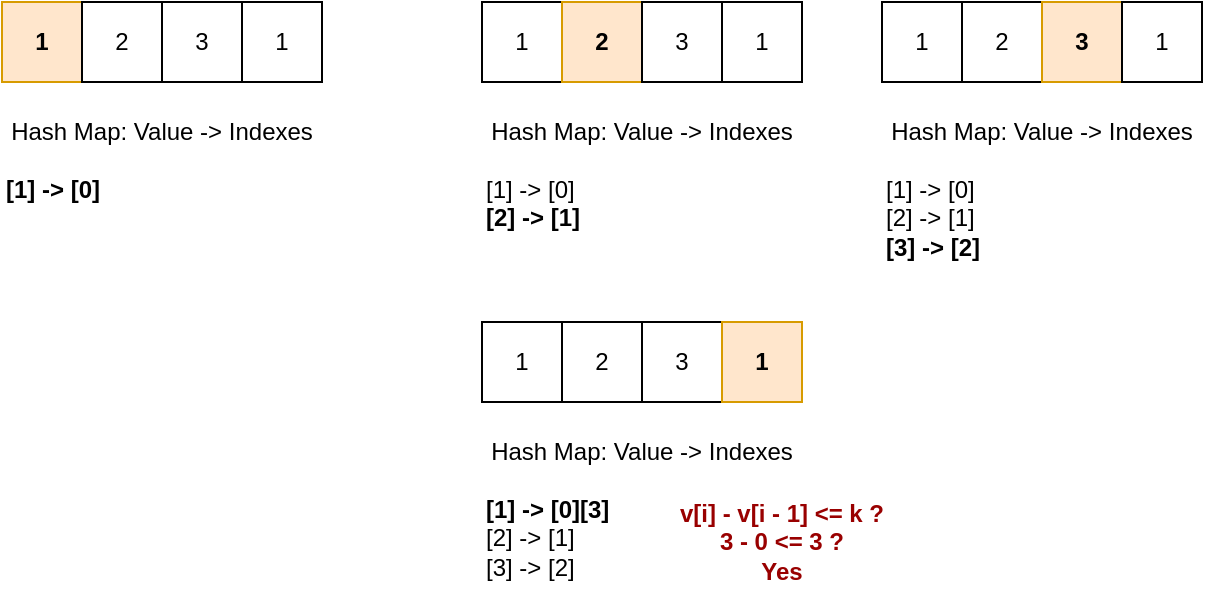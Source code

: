 <mxfile version="20.3.0" type="device"><diagram id="3q1bpfzdQmUCi4Tfd8VX" name="Page-1"><mxGraphModel dx="1422" dy="865" grid="1" gridSize="10" guides="1" tooltips="1" connect="1" arrows="1" fold="1" page="1" pageScale="1" pageWidth="850" pageHeight="1100" math="0" shadow="0"><root><mxCell id="0"/><mxCell id="1" parent="0"/><mxCell id="z_UJgKmFMyaWLJ_QiE9j-2" value="1" style="rounded=0;whiteSpace=wrap;html=1;fillColor=#ffe6cc;strokeColor=#d79b00;fontStyle=1" vertex="1" parent="1"><mxGeometry x="80" y="40" width="40" height="40" as="geometry"/></mxCell><mxCell id="z_UJgKmFMyaWLJ_QiE9j-3" value="2" style="rounded=0;whiteSpace=wrap;html=1;" vertex="1" parent="1"><mxGeometry x="120" y="40" width="40" height="40" as="geometry"/></mxCell><mxCell id="z_UJgKmFMyaWLJ_QiE9j-4" value="3" style="rounded=0;whiteSpace=wrap;html=1;" vertex="1" parent="1"><mxGeometry x="160" y="40" width="40" height="40" as="geometry"/></mxCell><mxCell id="z_UJgKmFMyaWLJ_QiE9j-5" value="1" style="rounded=0;whiteSpace=wrap;html=1;" vertex="1" parent="1"><mxGeometry x="200" y="40" width="40" height="40" as="geometry"/></mxCell><mxCell id="z_UJgKmFMyaWLJ_QiE9j-6" value="&lt;b&gt;[1] -&amp;gt; [0]&lt;/b&gt;" style="text;html=1;strokeColor=none;fillColor=none;align=left;verticalAlign=top;whiteSpace=wrap;rounded=0;horizontal=1;" vertex="1" parent="1"><mxGeometry x="80" y="120" width="60" height="60" as="geometry"/></mxCell><mxCell id="z_UJgKmFMyaWLJ_QiE9j-7" value="Hash Map: Value -&amp;gt; Indexes" style="text;html=1;strokeColor=none;fillColor=none;align=center;verticalAlign=middle;whiteSpace=wrap;rounded=0;" vertex="1" parent="1"><mxGeometry x="80" y="90" width="160" height="30" as="geometry"/></mxCell><mxCell id="z_UJgKmFMyaWLJ_QiE9j-8" value="1" style="rounded=0;whiteSpace=wrap;html=1;" vertex="1" parent="1"><mxGeometry x="320" y="40" width="40" height="40" as="geometry"/></mxCell><mxCell id="z_UJgKmFMyaWLJ_QiE9j-9" value="2" style="rounded=0;whiteSpace=wrap;html=1;fillColor=#ffe6cc;strokeColor=#d79b00;fontStyle=1" vertex="1" parent="1"><mxGeometry x="360" y="40" width="40" height="40" as="geometry"/></mxCell><mxCell id="z_UJgKmFMyaWLJ_QiE9j-10" value="3" style="rounded=0;whiteSpace=wrap;html=1;" vertex="1" parent="1"><mxGeometry x="400" y="40" width="40" height="40" as="geometry"/></mxCell><mxCell id="z_UJgKmFMyaWLJ_QiE9j-11" value="1" style="rounded=0;whiteSpace=wrap;html=1;" vertex="1" parent="1"><mxGeometry x="440" y="40" width="40" height="40" as="geometry"/></mxCell><mxCell id="z_UJgKmFMyaWLJ_QiE9j-12" value="[1] -&amp;gt; [0]&lt;br&gt;&lt;b&gt;[2] -&amp;gt; [1]&lt;/b&gt;" style="text;html=1;strokeColor=none;fillColor=none;align=left;verticalAlign=top;whiteSpace=wrap;rounded=0;" vertex="1" parent="1"><mxGeometry x="320" y="120" width="60" height="60" as="geometry"/></mxCell><mxCell id="z_UJgKmFMyaWLJ_QiE9j-13" value="Hash Map: Value -&amp;gt; Indexes" style="text;html=1;strokeColor=none;fillColor=none;align=center;verticalAlign=middle;whiteSpace=wrap;rounded=0;" vertex="1" parent="1"><mxGeometry x="320" y="90" width="160" height="30" as="geometry"/></mxCell><mxCell id="z_UJgKmFMyaWLJ_QiE9j-26" value="1" style="rounded=0;whiteSpace=wrap;html=1;" vertex="1" parent="1"><mxGeometry x="520" y="40" width="40" height="40" as="geometry"/></mxCell><mxCell id="z_UJgKmFMyaWLJ_QiE9j-27" value="2" style="rounded=0;whiteSpace=wrap;html=1;" vertex="1" parent="1"><mxGeometry x="560" y="40" width="40" height="40" as="geometry"/></mxCell><mxCell id="z_UJgKmFMyaWLJ_QiE9j-28" value="3" style="rounded=0;whiteSpace=wrap;html=1;fillColor=#ffe6cc;strokeColor=#d79b00;fontStyle=1" vertex="1" parent="1"><mxGeometry x="600" y="40" width="40" height="40" as="geometry"/></mxCell><mxCell id="z_UJgKmFMyaWLJ_QiE9j-29" value="1" style="rounded=0;whiteSpace=wrap;html=1;" vertex="1" parent="1"><mxGeometry x="640" y="40" width="40" height="40" as="geometry"/></mxCell><mxCell id="z_UJgKmFMyaWLJ_QiE9j-30" value="[1] -&amp;gt; [0]&lt;br&gt;[2] -&amp;gt; [1]&lt;br&gt;&lt;b&gt;[3] -&amp;gt; [2]&lt;/b&gt;" style="text;html=1;strokeColor=none;fillColor=none;align=left;verticalAlign=top;whiteSpace=wrap;rounded=0;" vertex="1" parent="1"><mxGeometry x="520" y="120" width="60" height="60" as="geometry"/></mxCell><mxCell id="z_UJgKmFMyaWLJ_QiE9j-31" value="Hash Map: Value -&amp;gt; Indexes" style="text;html=1;strokeColor=none;fillColor=none;align=center;verticalAlign=middle;whiteSpace=wrap;rounded=0;" vertex="1" parent="1"><mxGeometry x="520" y="90" width="160" height="30" as="geometry"/></mxCell><mxCell id="z_UJgKmFMyaWLJ_QiE9j-32" value="1" style="rounded=0;whiteSpace=wrap;html=1;" vertex="1" parent="1"><mxGeometry x="320" y="200" width="40" height="40" as="geometry"/></mxCell><mxCell id="z_UJgKmFMyaWLJ_QiE9j-33" value="2" style="rounded=0;whiteSpace=wrap;html=1;" vertex="1" parent="1"><mxGeometry x="360" y="200" width="40" height="40" as="geometry"/></mxCell><mxCell id="z_UJgKmFMyaWLJ_QiE9j-34" value="3" style="rounded=0;whiteSpace=wrap;html=1;fontStyle=0" vertex="1" parent="1"><mxGeometry x="400" y="200" width="40" height="40" as="geometry"/></mxCell><mxCell id="z_UJgKmFMyaWLJ_QiE9j-35" value="1" style="rounded=0;whiteSpace=wrap;html=1;fontStyle=1;fillColor=#ffe6cc;strokeColor=#d79b00;" vertex="1" parent="1"><mxGeometry x="440" y="200" width="40" height="40" as="geometry"/></mxCell><mxCell id="z_UJgKmFMyaWLJ_QiE9j-36" value="&lt;b&gt;[1] -&amp;gt; [0][3]&lt;/b&gt;&lt;br&gt;[2] -&amp;gt; [1]&lt;br&gt;[3] -&amp;gt; [2]" style="text;html=1;strokeColor=none;fillColor=none;align=left;verticalAlign=top;whiteSpace=wrap;rounded=0;" vertex="1" parent="1"><mxGeometry x="320" y="280" width="70" height="60" as="geometry"/></mxCell><mxCell id="z_UJgKmFMyaWLJ_QiE9j-37" value="Hash Map: Value -&amp;gt; Indexes" style="text;html=1;strokeColor=none;fillColor=none;align=center;verticalAlign=middle;whiteSpace=wrap;rounded=0;" vertex="1" parent="1"><mxGeometry x="320" y="250" width="160" height="30" as="geometry"/></mxCell><mxCell id="z_UJgKmFMyaWLJ_QiE9j-38" value="v[i] - v[i - 1] &amp;lt;= k ?&lt;br&gt;3 - 0 &amp;lt;= 3 ?&lt;br&gt;Yes" style="text;html=1;strokeColor=none;fillColor=none;align=center;verticalAlign=middle;whiteSpace=wrap;rounded=0;fontColor=#990000;fontStyle=1" vertex="1" parent="1"><mxGeometry x="390" y="280" width="160" height="60" as="geometry"/></mxCell></root></mxGraphModel></diagram></mxfile>